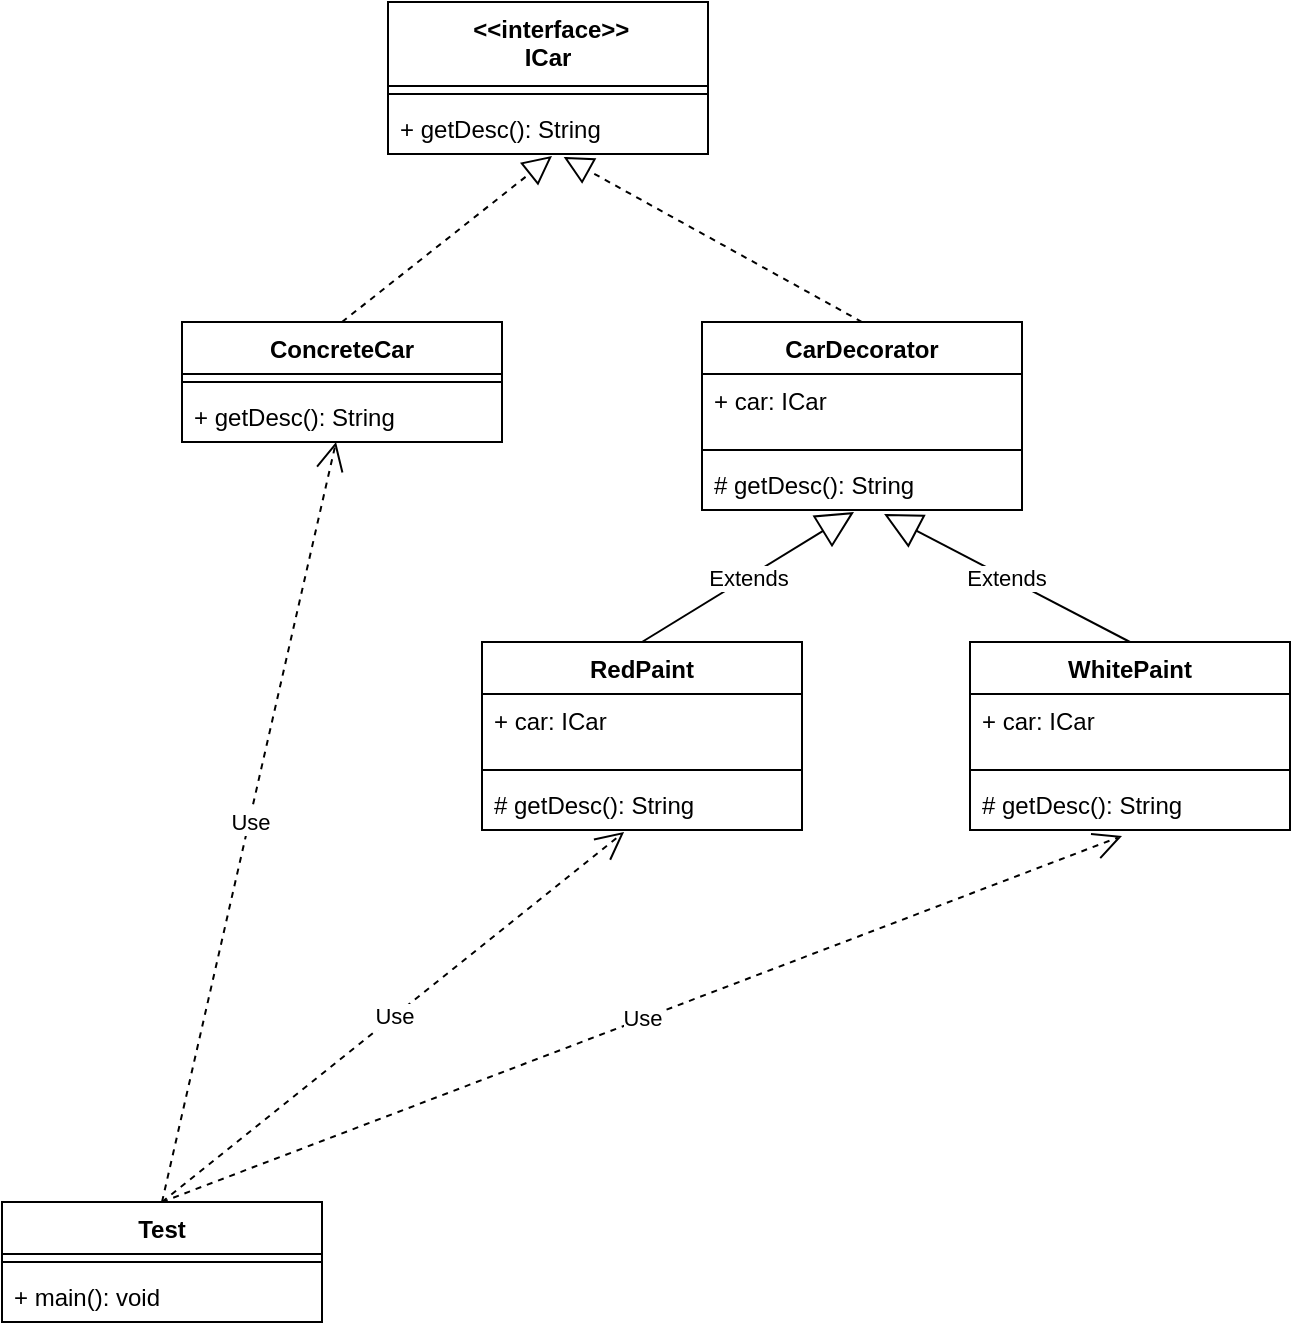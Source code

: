 <mxfile version="18.0.6" type="device"><diagram id="ZUfBjV38ljYW-0HAab_Q" name="第 1 页"><mxGraphModel dx="2169" dy="754" grid="1" gridSize="10" guides="1" tooltips="1" connect="1" arrows="1" fold="1" page="1" pageScale="1" pageWidth="827" pageHeight="1169" math="0" shadow="0"><root><mxCell id="0"/><mxCell id="1" parent="0"/><mxCell id="MD84Pr_lau6W7JSBJP2k-2" value=" &lt;&lt;interface&gt;&gt;&#10;ICar" style="swimlane;fontStyle=1;align=center;verticalAlign=top;childLayout=stackLayout;horizontal=1;startSize=42;horizontalStack=0;resizeParent=1;resizeParentMax=0;resizeLast=0;collapsible=1;marginBottom=0;" vertex="1" parent="1"><mxGeometry x="123" y="230" width="160" height="76" as="geometry"/></mxCell><mxCell id="MD84Pr_lau6W7JSBJP2k-3" value="" style="line;strokeWidth=1;fillColor=none;align=left;verticalAlign=middle;spacingTop=-1;spacingLeft=3;spacingRight=3;rotatable=0;labelPosition=right;points=[];portConstraint=eastwest;" vertex="1" parent="MD84Pr_lau6W7JSBJP2k-2"><mxGeometry y="42" width="160" height="8" as="geometry"/></mxCell><mxCell id="MD84Pr_lau6W7JSBJP2k-4" value="+ getDesc(): String" style="text;strokeColor=none;fillColor=none;align=left;verticalAlign=top;spacingLeft=4;spacingRight=4;overflow=hidden;rotatable=0;points=[[0,0.5],[1,0.5]];portConstraint=eastwest;" vertex="1" parent="MD84Pr_lau6W7JSBJP2k-2"><mxGeometry y="50" width="160" height="26" as="geometry"/></mxCell><mxCell id="MD84Pr_lau6W7JSBJP2k-5" value="ConcreteCar" style="swimlane;fontStyle=1;align=center;verticalAlign=top;childLayout=stackLayout;horizontal=1;startSize=26;horizontalStack=0;resizeParent=1;resizeParentMax=0;resizeLast=0;collapsible=1;marginBottom=0;" vertex="1" parent="1"><mxGeometry x="20" y="390" width="160" height="60" as="geometry"/></mxCell><mxCell id="MD84Pr_lau6W7JSBJP2k-7" value="" style="line;strokeWidth=1;fillColor=none;align=left;verticalAlign=middle;spacingTop=-1;spacingLeft=3;spacingRight=3;rotatable=0;labelPosition=right;points=[];portConstraint=eastwest;" vertex="1" parent="MD84Pr_lau6W7JSBJP2k-5"><mxGeometry y="26" width="160" height="8" as="geometry"/></mxCell><mxCell id="MD84Pr_lau6W7JSBJP2k-8" value="+ getDesc(): String" style="text;strokeColor=none;fillColor=none;align=left;verticalAlign=top;spacingLeft=4;spacingRight=4;overflow=hidden;rotatable=0;points=[[0,0.5],[1,0.5]];portConstraint=eastwest;" vertex="1" parent="MD84Pr_lau6W7JSBJP2k-5"><mxGeometry y="34" width="160" height="26" as="geometry"/></mxCell><mxCell id="MD84Pr_lau6W7JSBJP2k-13" value="" style="endArrow=block;dashed=1;endFill=0;endSize=12;html=1;exitX=0.5;exitY=0;exitDx=0;exitDy=0;" edge="1" parent="1" source="MD84Pr_lau6W7JSBJP2k-5"><mxGeometry width="160" relative="1" as="geometry"><mxPoint x="13" y="500" as="sourcePoint"/><mxPoint x="205" y="307" as="targetPoint"/></mxGeometry></mxCell><mxCell id="MD84Pr_lau6W7JSBJP2k-15" value="CarDecorator" style="swimlane;fontStyle=1;align=center;verticalAlign=top;childLayout=stackLayout;horizontal=1;startSize=26;horizontalStack=0;resizeParent=1;resizeParentMax=0;resizeLast=0;collapsible=1;marginBottom=0;" vertex="1" parent="1"><mxGeometry x="280" y="390" width="160" height="94" as="geometry"/></mxCell><mxCell id="MD84Pr_lau6W7JSBJP2k-16" value="+ car: ICar" style="text;strokeColor=none;fillColor=none;align=left;verticalAlign=top;spacingLeft=4;spacingRight=4;overflow=hidden;rotatable=0;points=[[0,0.5],[1,0.5]];portConstraint=eastwest;" vertex="1" parent="MD84Pr_lau6W7JSBJP2k-15"><mxGeometry y="26" width="160" height="34" as="geometry"/></mxCell><mxCell id="MD84Pr_lau6W7JSBJP2k-17" value="" style="line;strokeWidth=1;fillColor=none;align=left;verticalAlign=middle;spacingTop=-1;spacingLeft=3;spacingRight=3;rotatable=0;labelPosition=right;points=[];portConstraint=eastwest;" vertex="1" parent="MD84Pr_lau6W7JSBJP2k-15"><mxGeometry y="60" width="160" height="8" as="geometry"/></mxCell><mxCell id="MD84Pr_lau6W7JSBJP2k-18" value="# getDesc(): String" style="text;strokeColor=none;fillColor=none;align=left;verticalAlign=top;spacingLeft=4;spacingRight=4;overflow=hidden;rotatable=0;points=[[0,0.5],[1,0.5]];portConstraint=eastwest;" vertex="1" parent="MD84Pr_lau6W7JSBJP2k-15"><mxGeometry y="68" width="160" height="26" as="geometry"/></mxCell><mxCell id="MD84Pr_lau6W7JSBJP2k-19" value="" style="endArrow=block;dashed=1;endFill=0;endSize=12;html=1;exitX=0.5;exitY=0;exitDx=0;exitDy=0;entryX=0.549;entryY=1.056;entryDx=0;entryDy=0;entryPerimeter=0;" edge="1" parent="1" source="MD84Pr_lau6W7JSBJP2k-15" target="MD84Pr_lau6W7JSBJP2k-4"><mxGeometry width="160" relative="1" as="geometry"><mxPoint x="110" y="400" as="sourcePoint"/><mxPoint x="215" y="317" as="targetPoint"/></mxGeometry></mxCell><mxCell id="MD84Pr_lau6W7JSBJP2k-20" value="RedPaint" style="swimlane;fontStyle=1;align=center;verticalAlign=top;childLayout=stackLayout;horizontal=1;startSize=26;horizontalStack=0;resizeParent=1;resizeParentMax=0;resizeLast=0;collapsible=1;marginBottom=0;" vertex="1" parent="1"><mxGeometry x="170" y="550" width="160" height="94" as="geometry"/></mxCell><mxCell id="MD84Pr_lau6W7JSBJP2k-21" value="+ car: ICar" style="text;strokeColor=none;fillColor=none;align=left;verticalAlign=top;spacingLeft=4;spacingRight=4;overflow=hidden;rotatable=0;points=[[0,0.5],[1,0.5]];portConstraint=eastwest;" vertex="1" parent="MD84Pr_lau6W7JSBJP2k-20"><mxGeometry y="26" width="160" height="34" as="geometry"/></mxCell><mxCell id="MD84Pr_lau6W7JSBJP2k-22" value="" style="line;strokeWidth=1;fillColor=none;align=left;verticalAlign=middle;spacingTop=-1;spacingLeft=3;spacingRight=3;rotatable=0;labelPosition=right;points=[];portConstraint=eastwest;" vertex="1" parent="MD84Pr_lau6W7JSBJP2k-20"><mxGeometry y="60" width="160" height="8" as="geometry"/></mxCell><mxCell id="MD84Pr_lau6W7JSBJP2k-23" value="# getDesc(): String" style="text;strokeColor=none;fillColor=none;align=left;verticalAlign=top;spacingLeft=4;spacingRight=4;overflow=hidden;rotatable=0;points=[[0,0.5],[1,0.5]];portConstraint=eastwest;" vertex="1" parent="MD84Pr_lau6W7JSBJP2k-20"><mxGeometry y="68" width="160" height="26" as="geometry"/></mxCell><mxCell id="MD84Pr_lau6W7JSBJP2k-24" value="WhitePaint" style="swimlane;fontStyle=1;align=center;verticalAlign=top;childLayout=stackLayout;horizontal=1;startSize=26;horizontalStack=0;resizeParent=1;resizeParentMax=0;resizeLast=0;collapsible=1;marginBottom=0;" vertex="1" parent="1"><mxGeometry x="414" y="550" width="160" height="94" as="geometry"/></mxCell><mxCell id="MD84Pr_lau6W7JSBJP2k-25" value="+ car: ICar" style="text;strokeColor=none;fillColor=none;align=left;verticalAlign=top;spacingLeft=4;spacingRight=4;overflow=hidden;rotatable=0;points=[[0,0.5],[1,0.5]];portConstraint=eastwest;" vertex="1" parent="MD84Pr_lau6W7JSBJP2k-24"><mxGeometry y="26" width="160" height="34" as="geometry"/></mxCell><mxCell id="MD84Pr_lau6W7JSBJP2k-26" value="" style="line;strokeWidth=1;fillColor=none;align=left;verticalAlign=middle;spacingTop=-1;spacingLeft=3;spacingRight=3;rotatable=0;labelPosition=right;points=[];portConstraint=eastwest;" vertex="1" parent="MD84Pr_lau6W7JSBJP2k-24"><mxGeometry y="60" width="160" height="8" as="geometry"/></mxCell><mxCell id="MD84Pr_lau6W7JSBJP2k-27" value="# getDesc(): String" style="text;strokeColor=none;fillColor=none;align=left;verticalAlign=top;spacingLeft=4;spacingRight=4;overflow=hidden;rotatable=0;points=[[0,0.5],[1,0.5]];portConstraint=eastwest;" vertex="1" parent="MD84Pr_lau6W7JSBJP2k-24"><mxGeometry y="68" width="160" height="26" as="geometry"/></mxCell><mxCell id="MD84Pr_lau6W7JSBJP2k-28" value="Extends" style="endArrow=block;endSize=16;endFill=0;html=1;rounded=0;exitX=0.5;exitY=0;exitDx=0;exitDy=0;entryX=0.475;entryY=1.038;entryDx=0;entryDy=0;entryPerimeter=0;" edge="1" parent="1" source="MD84Pr_lau6W7JSBJP2k-20" target="MD84Pr_lau6W7JSBJP2k-18"><mxGeometry width="160" relative="1" as="geometry"><mxPoint x="330" y="590" as="sourcePoint"/><mxPoint x="490" y="590" as="targetPoint"/></mxGeometry></mxCell><mxCell id="MD84Pr_lau6W7JSBJP2k-29" value="Extends" style="endArrow=block;endSize=16;endFill=0;html=1;rounded=0;exitX=0.5;exitY=0;exitDx=0;exitDy=0;entryX=0.569;entryY=1.077;entryDx=0;entryDy=0;entryPerimeter=0;" edge="1" parent="1" source="MD84Pr_lau6W7JSBJP2k-24" target="MD84Pr_lau6W7JSBJP2k-18"><mxGeometry width="160" relative="1" as="geometry"><mxPoint x="260" y="560" as="sourcePoint"/><mxPoint x="366" y="494.988" as="targetPoint"/></mxGeometry></mxCell><mxCell id="MD84Pr_lau6W7JSBJP2k-34" value="Test" style="swimlane;fontStyle=1;align=center;verticalAlign=top;childLayout=stackLayout;horizontal=1;startSize=26;horizontalStack=0;resizeParent=1;resizeParentMax=0;resizeLast=0;collapsible=1;marginBottom=0;" vertex="1" parent="1"><mxGeometry x="-70" y="830" width="160" height="60" as="geometry"/></mxCell><mxCell id="MD84Pr_lau6W7JSBJP2k-35" value="" style="line;strokeWidth=1;fillColor=none;align=left;verticalAlign=middle;spacingTop=-1;spacingLeft=3;spacingRight=3;rotatable=0;labelPosition=right;points=[];portConstraint=eastwest;" vertex="1" parent="MD84Pr_lau6W7JSBJP2k-34"><mxGeometry y="26" width="160" height="8" as="geometry"/></mxCell><mxCell id="MD84Pr_lau6W7JSBJP2k-36" value="+ main(): void" style="text;strokeColor=none;fillColor=none;align=left;verticalAlign=top;spacingLeft=4;spacingRight=4;overflow=hidden;rotatable=0;points=[[0,0.5],[1,0.5]];portConstraint=eastwest;" vertex="1" parent="MD84Pr_lau6W7JSBJP2k-34"><mxGeometry y="34" width="160" height="26" as="geometry"/></mxCell><mxCell id="MD84Pr_lau6W7JSBJP2k-37" value="Use" style="endArrow=open;endSize=12;dashed=1;html=1;exitX=0.5;exitY=0;exitDx=0;exitDy=0;" edge="1" parent="1" source="MD84Pr_lau6W7JSBJP2k-34" target="MD84Pr_lau6W7JSBJP2k-8"><mxGeometry width="160" relative="1" as="geometry"><mxPoint x="77" y="978" as="sourcePoint"/><mxPoint x="150" y="930" as="targetPoint"/></mxGeometry></mxCell><mxCell id="MD84Pr_lau6W7JSBJP2k-38" value="Use" style="endArrow=open;endSize=12;dashed=1;html=1;exitX=0.5;exitY=0;exitDx=0;exitDy=0;entryX=0.444;entryY=1.038;entryDx=0;entryDy=0;entryPerimeter=0;" edge="1" parent="1" source="MD84Pr_lau6W7JSBJP2k-34" target="MD84Pr_lau6W7JSBJP2k-23"><mxGeometry width="160" relative="1" as="geometry"><mxPoint x="160" y="760" as="sourcePoint"/><mxPoint x="112.077" y="460" as="targetPoint"/></mxGeometry></mxCell><mxCell id="MD84Pr_lau6W7JSBJP2k-39" value="Use" style="endArrow=open;endSize=12;dashed=1;html=1;exitX=0.5;exitY=0;exitDx=0;exitDy=0;entryX=0.475;entryY=1.115;entryDx=0;entryDy=0;entryPerimeter=0;" edge="1" parent="1" source="MD84Pr_lau6W7JSBJP2k-34" target="MD84Pr_lau6W7JSBJP2k-27"><mxGeometry width="160" relative="1" as="geometry"><mxPoint x="170" y="770" as="sourcePoint"/><mxPoint x="122.077" y="470" as="targetPoint"/></mxGeometry></mxCell></root></mxGraphModel></diagram></mxfile>